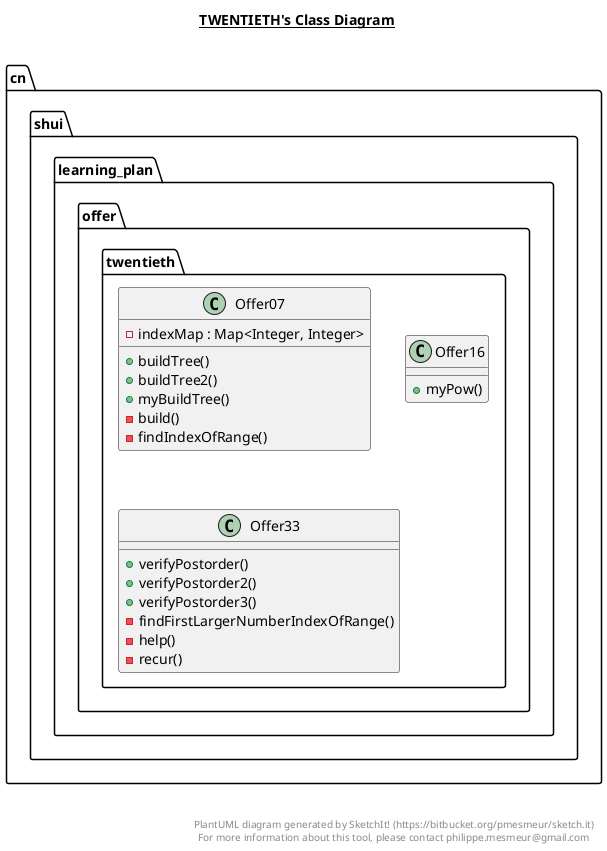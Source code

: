 @startuml

title __TWENTIETH's Class Diagram__\n

  namespace cn.shui.learning_plan.offer.twentieth {
    class cn.shui.learning_plan.offer.twentieth.Offer07 {
        - indexMap : Map<Integer, Integer>
        + buildTree()
        + buildTree2()
        + myBuildTree()
        - build()
        - findIndexOfRange()
    }
  }
  

  namespace cn.shui.learning_plan.offer.twentieth {
    class cn.shui.learning_plan.offer.twentieth.Offer16 {
        + myPow()
    }
  }
  

  namespace cn.shui.learning_plan.offer.twentieth {
    class cn.shui.learning_plan.offer.twentieth.Offer33 {
        + verifyPostorder()
        + verifyPostorder2()
        + verifyPostorder3()
        - findFirstLargerNumberIndexOfRange()
        - help()
        - recur()
    }
  }
  



right footer


PlantUML diagram generated by SketchIt! (https://bitbucket.org/pmesmeur/sketch.it)
For more information about this tool, please contact philippe.mesmeur@gmail.com
endfooter

@enduml
